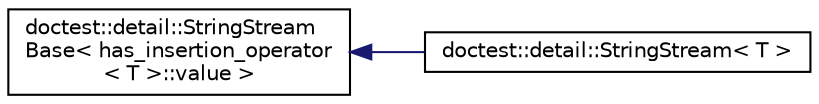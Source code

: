 digraph "Graphical Class Hierarchy"
{
  edge [fontname="Helvetica",fontsize="10",labelfontname="Helvetica",labelfontsize="10"];
  node [fontname="Helvetica",fontsize="10",shape=record];
  rankdir="LR";
  Node0 [label="doctest::detail::StringStream\lBase\< has_insertion_operator\l\< T \>::value \>",height=0.2,width=0.4,color="black", fillcolor="white", style="filled",URL="$structdoctest_1_1detail_1_1StringStreamBase.html"];
  Node0 -> Node1 [dir="back",color="midnightblue",fontsize="10",style="solid",fontname="Helvetica"];
  Node1 [label="doctest::detail::StringStream\< T \>",height=0.2,width=0.4,color="black", fillcolor="white", style="filled",URL="$structdoctest_1_1detail_1_1StringStream.html"];
}
